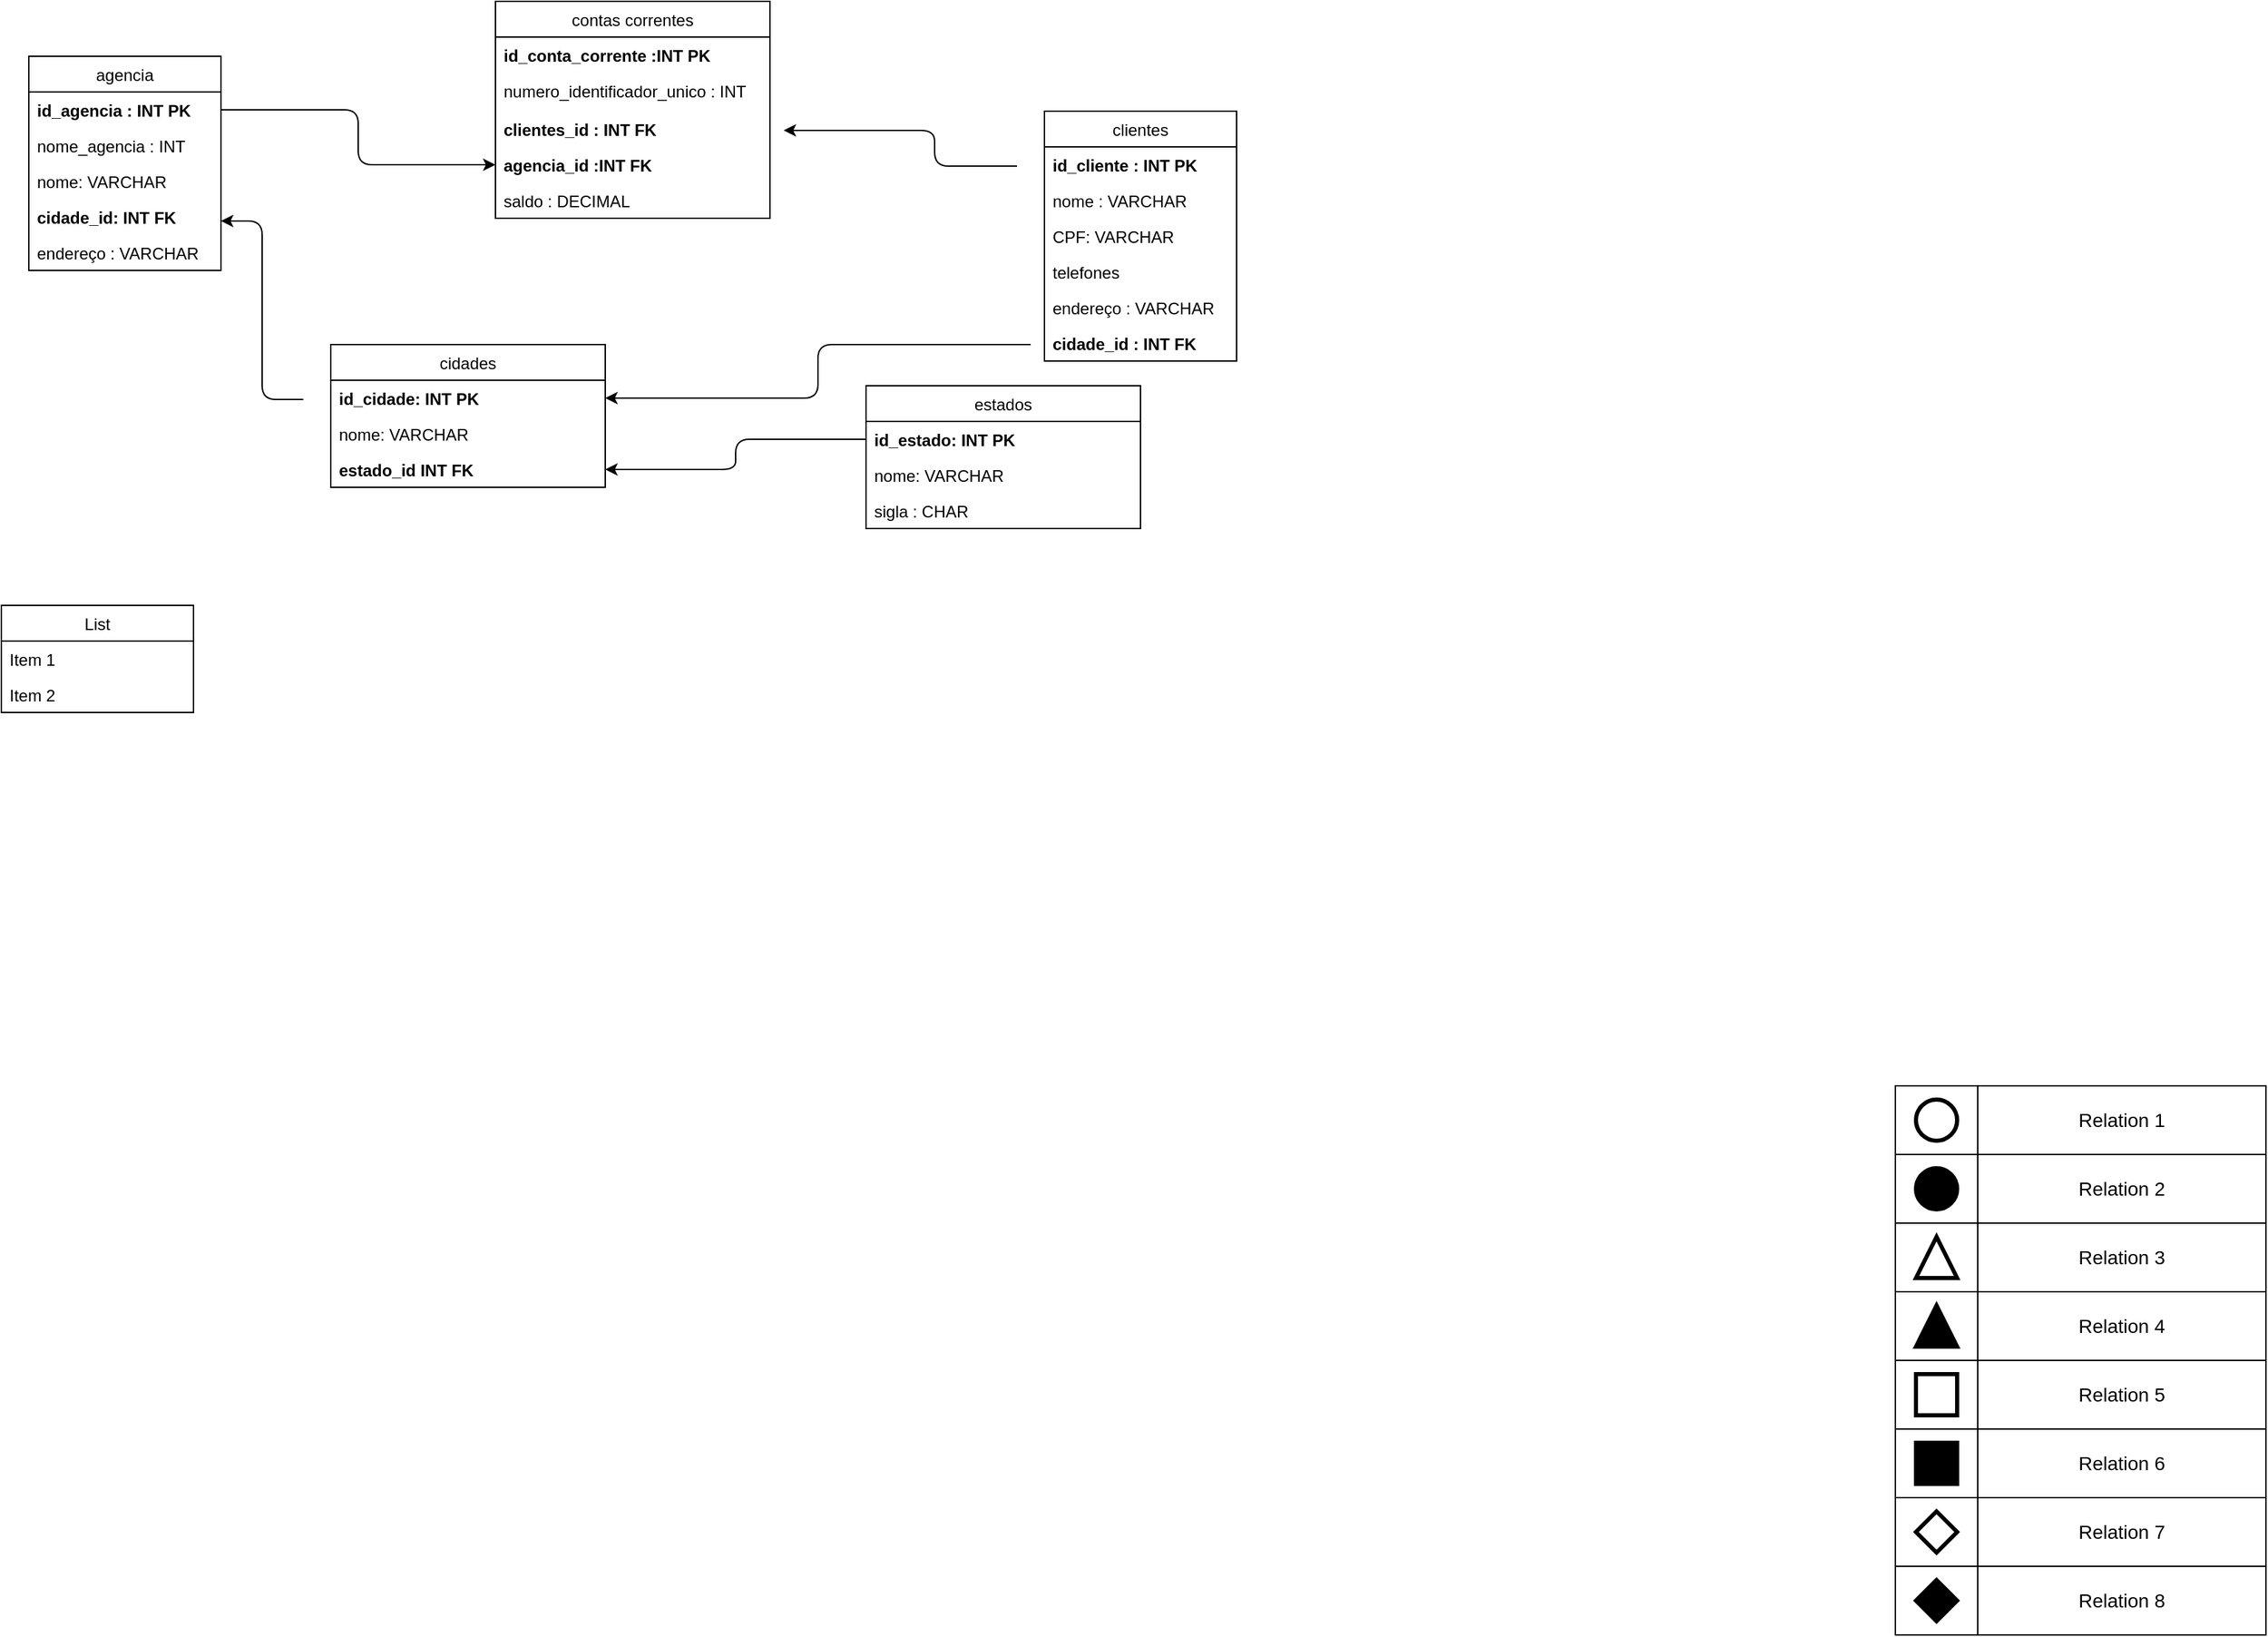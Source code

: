 <mxfile version="13.6.5" type="github">
  <diagram name="Page-1" id="bd83a815-5ea8-2e97-e5ec-87c9f400f2fa">
    <mxGraphModel dx="1093" dy="802" grid="1" gridSize="10" guides="1" tooltips="1" connect="1" arrows="1" fold="1" page="1" pageScale="1.5" pageWidth="1169" pageHeight="826" background="#ffffff" math="0" shadow="0">
      <root>
        <mxCell id="0" style=";html=1;" />
        <mxCell id="1" style=";html=1;" parent="0" />
        <mxCell id="T7fbMPj3DGJNzShOqvlL-154" value="agencia" style="swimlane;fontStyle=0;childLayout=stackLayout;horizontal=1;startSize=26;fillColor=none;horizontalStack=0;resizeParent=1;resizeParentMax=0;resizeLast=0;collapsible=1;marginBottom=0;" vertex="1" parent="1">
          <mxGeometry x="40" y="40" width="140" height="156" as="geometry" />
        </mxCell>
        <mxCell id="T7fbMPj3DGJNzShOqvlL-156" value="id_agencia : INT PK" style="text;strokeColor=none;fillColor=none;align=left;verticalAlign=top;spacingLeft=4;spacingRight=4;overflow=hidden;rotatable=0;points=[[0,0.5],[1,0.5]];portConstraint=eastwest;fontStyle=1" vertex="1" parent="T7fbMPj3DGJNzShOqvlL-154">
          <mxGeometry y="26" width="140" height="26" as="geometry" />
        </mxCell>
        <mxCell id="T7fbMPj3DGJNzShOqvlL-159" value="nome_agencia : INT&#xa;" style="text;strokeColor=none;fillColor=none;align=left;verticalAlign=top;spacingLeft=4;spacingRight=4;overflow=hidden;rotatable=0;points=[[0,0.5],[1,0.5]];portConstraint=eastwest;" vertex="1" parent="T7fbMPj3DGJNzShOqvlL-154">
          <mxGeometry y="52" width="140" height="26" as="geometry" />
        </mxCell>
        <mxCell id="T7fbMPj3DGJNzShOqvlL-161" value="nome: VARCHAR" style="text;strokeColor=none;fillColor=none;align=left;verticalAlign=top;spacingLeft=4;spacingRight=4;overflow=hidden;rotatable=0;points=[[0,0.5],[1,0.5]];portConstraint=eastwest;" vertex="1" parent="T7fbMPj3DGJNzShOqvlL-154">
          <mxGeometry y="78" width="140" height="26" as="geometry" />
        </mxCell>
        <mxCell id="T7fbMPj3DGJNzShOqvlL-160" value="cidade_id: INT FK" style="text;strokeColor=none;fillColor=none;align=left;verticalAlign=top;spacingLeft=4;spacingRight=4;overflow=hidden;rotatable=0;points=[[0,0.5],[1,0.5]];portConstraint=eastwest;fontStyle=1" vertex="1" parent="T7fbMPj3DGJNzShOqvlL-154">
          <mxGeometry y="104" width="140" height="26" as="geometry" />
        </mxCell>
        <mxCell id="T7fbMPj3DGJNzShOqvlL-155" value="endereço : VARCHAR" style="text;strokeColor=none;fillColor=none;align=left;verticalAlign=top;spacingLeft=4;spacingRight=4;overflow=hidden;rotatable=0;points=[[0,0.5],[1,0.5]];portConstraint=eastwest;" vertex="1" parent="T7fbMPj3DGJNzShOqvlL-154">
          <mxGeometry y="130" width="140" height="26" as="geometry" />
        </mxCell>
        <mxCell id="T7fbMPj3DGJNzShOqvlL-130" value="contas correntes" style="swimlane;fontStyle=0;childLayout=stackLayout;horizontal=1;startSize=26;fillColor=none;horizontalStack=0;resizeParent=1;resizeParentMax=0;resizeLast=0;collapsible=1;marginBottom=0;" vertex="1" parent="1">
          <mxGeometry x="380" width="200" height="158" as="geometry" />
        </mxCell>
        <mxCell id="T7fbMPj3DGJNzShOqvlL-131" value="id_conta_corrente :INT PK" style="text;strokeColor=none;fillColor=none;align=left;verticalAlign=top;spacingLeft=4;spacingRight=4;overflow=hidden;rotatable=0;points=[[0,0.5],[1,0.5]];portConstraint=eastwest;fontStyle=1" vertex="1" parent="T7fbMPj3DGJNzShOqvlL-130">
          <mxGeometry y="26" width="200" height="26" as="geometry" />
        </mxCell>
        <mxCell id="T7fbMPj3DGJNzShOqvlL-132" value="numero_identificador_unico : INT" style="text;strokeColor=none;fillColor=none;align=left;verticalAlign=top;spacingLeft=4;spacingRight=4;overflow=hidden;rotatable=0;points=[[0,0.5],[1,0.5]];portConstraint=eastwest;" vertex="1" parent="T7fbMPj3DGJNzShOqvlL-130">
          <mxGeometry y="52" width="200" height="28" as="geometry" />
        </mxCell>
        <mxCell id="T7fbMPj3DGJNzShOqvlL-137" value="clientes_id : INT FK" style="text;strokeColor=none;fillColor=none;align=left;verticalAlign=top;spacingLeft=4;spacingRight=4;overflow=hidden;rotatable=0;points=[[0,0.5],[1,0.5]];portConstraint=eastwest;fontStyle=1" vertex="1" parent="T7fbMPj3DGJNzShOqvlL-130">
          <mxGeometry y="80" width="200" height="26" as="geometry" />
        </mxCell>
        <mxCell id="T7fbMPj3DGJNzShOqvlL-165" value="agencia_id :INT FK" style="text;strokeColor=none;fillColor=none;align=left;verticalAlign=top;spacingLeft=4;spacingRight=4;overflow=hidden;rotatable=0;points=[[0,0.5],[1,0.5]];portConstraint=eastwest;fontStyle=1" vertex="1" parent="T7fbMPj3DGJNzShOqvlL-130">
          <mxGeometry y="106" width="200" height="26" as="geometry" />
        </mxCell>
        <mxCell id="T7fbMPj3DGJNzShOqvlL-167" value="" style="edgeStyle=elbowEdgeStyle;elbow=horizontal;endArrow=classic;html=1;" edge="1" parent="T7fbMPj3DGJNzShOqvlL-130">
          <mxGeometry width="50" height="50" relative="1" as="geometry">
            <mxPoint x="380" y="120" as="sourcePoint" />
            <mxPoint x="210" y="94" as="targetPoint" />
            <Array as="points">
              <mxPoint x="320" y="110" />
            </Array>
          </mxGeometry>
        </mxCell>
        <mxCell id="T7fbMPj3DGJNzShOqvlL-138" value="saldo : DECIMAL" style="text;strokeColor=none;fillColor=none;align=left;verticalAlign=top;spacingLeft=4;spacingRight=4;overflow=hidden;rotatable=0;points=[[0,0.5],[1,0.5]];portConstraint=eastwest;" vertex="1" parent="T7fbMPj3DGJNzShOqvlL-130">
          <mxGeometry y="132" width="200" height="26" as="geometry" />
        </mxCell>
        <mxCell id="T7fbMPj3DGJNzShOqvlL-140" value="clientes" style="swimlane;fontStyle=0;childLayout=stackLayout;horizontal=1;startSize=26;fillColor=none;horizontalStack=0;resizeParent=1;resizeParentMax=0;resizeLast=0;collapsible=1;marginBottom=0;" vertex="1" parent="1">
          <mxGeometry x="780" y="80" width="140" height="182" as="geometry" />
        </mxCell>
        <mxCell id="T7fbMPj3DGJNzShOqvlL-141" value="id_cliente : INT PK" style="text;strokeColor=none;fillColor=none;align=left;verticalAlign=top;spacingLeft=4;spacingRight=4;overflow=hidden;rotatable=0;points=[[0,0.5],[1,0.5]];portConstraint=eastwest;fontStyle=1" vertex="1" parent="T7fbMPj3DGJNzShOqvlL-140">
          <mxGeometry y="26" width="140" height="26" as="geometry" />
        </mxCell>
        <mxCell id="T7fbMPj3DGJNzShOqvlL-142" value="nome : VARCHAR" style="text;strokeColor=none;fillColor=none;align=left;verticalAlign=top;spacingLeft=4;spacingRight=4;overflow=hidden;rotatable=0;points=[[0,0.5],[1,0.5]];portConstraint=eastwest;" vertex="1" parent="T7fbMPj3DGJNzShOqvlL-140">
          <mxGeometry y="52" width="140" height="26" as="geometry" />
        </mxCell>
        <mxCell id="T7fbMPj3DGJNzShOqvlL-143" value="CPF: VARCHAR" style="text;strokeColor=none;fillColor=none;align=left;verticalAlign=top;spacingLeft=4;spacingRight=4;overflow=hidden;rotatable=0;points=[[0,0.5],[1,0.5]];portConstraint=eastwest;" vertex="1" parent="T7fbMPj3DGJNzShOqvlL-140">
          <mxGeometry y="78" width="140" height="26" as="geometry" />
        </mxCell>
        <mxCell id="T7fbMPj3DGJNzShOqvlL-139" value="telefones " style="text;strokeColor=none;fillColor=none;align=left;verticalAlign=top;spacingLeft=4;spacingRight=4;overflow=hidden;rotatable=0;points=[[0,0.5],[1,0.5]];portConstraint=eastwest;" vertex="1" parent="T7fbMPj3DGJNzShOqvlL-140">
          <mxGeometry y="104" width="140" height="26" as="geometry" />
        </mxCell>
        <mxCell id="T7fbMPj3DGJNzShOqvlL-145" value="endereço : VARCHAR" style="text;strokeColor=none;fillColor=none;align=left;verticalAlign=top;spacingLeft=4;spacingRight=4;overflow=hidden;rotatable=0;points=[[0,0.5],[1,0.5]];portConstraint=eastwest;" vertex="1" parent="T7fbMPj3DGJNzShOqvlL-140">
          <mxGeometry y="130" width="140" height="26" as="geometry" />
        </mxCell>
        <mxCell id="T7fbMPj3DGJNzShOqvlL-172" value="cidade_id : INT FK" style="text;strokeColor=none;fillColor=none;align=left;verticalAlign=top;spacingLeft=4;spacingRight=4;overflow=hidden;rotatable=0;points=[[0,0.5],[1,0.5]];portConstraint=eastwest;fontStyle=1" vertex="1" parent="T7fbMPj3DGJNzShOqvlL-140">
          <mxGeometry y="156" width="140" height="26" as="geometry" />
        </mxCell>
        <mxCell id="T7fbMPj3DGJNzShOqvlL-123" value="estados" style="swimlane;fontStyle=0;childLayout=stackLayout;horizontal=1;startSize=26;fillColor=none;horizontalStack=0;resizeParent=1;resizeParentMax=0;resizeLast=0;collapsible=1;marginBottom=0;" vertex="1" parent="1">
          <mxGeometry x="650" y="280" width="200" height="104" as="geometry" />
        </mxCell>
        <mxCell id="T7fbMPj3DGJNzShOqvlL-124" value="id_estado: INT PK" style="text;strokeColor=none;fillColor=none;align=left;verticalAlign=top;spacingLeft=4;spacingRight=4;overflow=hidden;rotatable=0;points=[[0,0.5],[1,0.5]];portConstraint=eastwest;fontStyle=1" vertex="1" parent="T7fbMPj3DGJNzShOqvlL-123">
          <mxGeometry y="26" width="200" height="26" as="geometry" />
        </mxCell>
        <mxCell id="T7fbMPj3DGJNzShOqvlL-125" value="nome: VARCHAR" style="text;strokeColor=none;fillColor=none;align=left;verticalAlign=top;spacingLeft=4;spacingRight=4;overflow=hidden;rotatable=0;points=[[0,0.5],[1,0.5]];portConstraint=eastwest;" vertex="1" parent="T7fbMPj3DGJNzShOqvlL-123">
          <mxGeometry y="52" width="200" height="26" as="geometry" />
        </mxCell>
        <mxCell id="T7fbMPj3DGJNzShOqvlL-128" value="sigla : CHAR" style="text;strokeColor=none;fillColor=none;align=left;verticalAlign=top;spacingLeft=4;spacingRight=4;overflow=hidden;rotatable=0;points=[[0,0.5],[1,0.5]];portConstraint=eastwest;" vertex="1" parent="T7fbMPj3DGJNzShOqvlL-123">
          <mxGeometry y="78" width="200" height="26" as="geometry" />
        </mxCell>
        <mxCell id="1516e18e63f93b96-4" value="" style="whiteSpace=wrap;html=1;rounded=0;shadow=0;strokeWidth=1;fontSize=14" parent="1" vertex="1">
          <mxGeometry x="1400" y="1140" width="60" height="50" as="geometry" />
        </mxCell>
        <mxCell id="1516e18e63f93b96-5" value="Relation 8" style="whiteSpace=wrap;html=1;rounded=0;shadow=0;strokeWidth=1;fontSize=14" parent="1" vertex="1">
          <mxGeometry x="1460" y="1140" width="210" height="50" as="geometry" />
        </mxCell>
        <mxCell id="1516e18e63f93b96-12" value="" style="rhombus;whiteSpace=wrap;html=1;rounded=0;shadow=0;strokeWidth=3;fillColor=#000000;fontSize=14" parent="1" vertex="1">
          <mxGeometry x="1415" y="1150" width="30" height="30" as="geometry" />
        </mxCell>
        <mxCell id="1516e18e63f93b96-14" value="" style="whiteSpace=wrap;html=1;rounded=0;shadow=0;strokeWidth=1;fontSize=14" parent="1" vertex="1">
          <mxGeometry x="1400" y="1090" width="60" height="50" as="geometry" />
        </mxCell>
        <mxCell id="1516e18e63f93b96-15" value="Relation 7" style="whiteSpace=wrap;html=1;rounded=0;shadow=0;strokeWidth=1;fontSize=14" parent="1" vertex="1">
          <mxGeometry x="1460" y="1090" width="210" height="50" as="geometry" />
        </mxCell>
        <mxCell id="1516e18e63f93b96-18" value="" style="whiteSpace=wrap;html=1;rounded=0;shadow=0;strokeWidth=1;fontSize=14" parent="1" vertex="1">
          <mxGeometry x="1400" y="1040" width="60" height="50" as="geometry" />
        </mxCell>
        <mxCell id="1516e18e63f93b96-19" value="Relation 6" style="whiteSpace=wrap;html=1;rounded=0;shadow=0;strokeWidth=1;fontSize=14" parent="1" vertex="1">
          <mxGeometry x="1460" y="1040" width="210" height="50" as="geometry" />
        </mxCell>
        <mxCell id="1516e18e63f93b96-20" value="" style="whiteSpace=wrap;html=1;rounded=0;shadow=0;strokeWidth=1;fontSize=14" parent="1" vertex="1">
          <mxGeometry x="1400" y="990" width="60" height="50" as="geometry" />
        </mxCell>
        <mxCell id="1516e18e63f93b96-21" value="Relation 5" style="whiteSpace=wrap;html=1;rounded=0;shadow=0;strokeWidth=1;fontSize=14" parent="1" vertex="1">
          <mxGeometry x="1460" y="990" width="210" height="50" as="geometry" />
        </mxCell>
        <mxCell id="1516e18e63f93b96-22" value="" style="whiteSpace=wrap;html=1;rounded=0;shadow=0;strokeWidth=1;fontSize=14" parent="1" vertex="1">
          <mxGeometry x="1400" y="940" width="60" height="50" as="geometry" />
        </mxCell>
        <mxCell id="1516e18e63f93b96-23" value="Relation 4" style="whiteSpace=wrap;html=1;rounded=0;shadow=0;strokeWidth=1;fontSize=14" parent="1" vertex="1">
          <mxGeometry x="1460" y="940" width="210" height="50" as="geometry" />
        </mxCell>
        <mxCell id="1516e18e63f93b96-24" value="" style="whiteSpace=wrap;html=1;rounded=0;shadow=0;strokeWidth=1;fontSize=14" parent="1" vertex="1">
          <mxGeometry x="1400" y="890" width="60" height="50" as="geometry" />
        </mxCell>
        <mxCell id="1516e18e63f93b96-25" value="Relation 3" style="whiteSpace=wrap;html=1;rounded=0;shadow=0;strokeWidth=1;fontSize=14" parent="1" vertex="1">
          <mxGeometry x="1460" y="890" width="210" height="50" as="geometry" />
        </mxCell>
        <mxCell id="1516e18e63f93b96-26" value="" style="whiteSpace=wrap;html=1;rounded=0;shadow=0;strokeWidth=1;fontSize=14" parent="1" vertex="1">
          <mxGeometry x="1400" y="840" width="60" height="50" as="geometry" />
        </mxCell>
        <mxCell id="1516e18e63f93b96-27" value="Relation 2" style="whiteSpace=wrap;html=1;rounded=0;shadow=0;strokeWidth=1;fontSize=14" parent="1" vertex="1">
          <mxGeometry x="1460" y="840" width="210" height="50" as="geometry" />
        </mxCell>
        <mxCell id="1516e18e63f93b96-28" value="" style="whiteSpace=wrap;html=1;rounded=0;shadow=0;strokeWidth=1;fontSize=14" parent="1" vertex="1">
          <mxGeometry x="1400" y="790" width="60" height="50" as="geometry" />
        </mxCell>
        <mxCell id="1516e18e63f93b96-29" value="Relation 1" style="whiteSpace=wrap;html=1;rounded=0;shadow=0;strokeWidth=1;fontSize=14" parent="1" vertex="1">
          <mxGeometry x="1460" y="790" width="210" height="50" as="geometry" />
        </mxCell>
        <mxCell id="1516e18e63f93b96-6" value="" style="ellipse;whiteSpace=wrap;html=1;rounded=0;shadow=0;strokeWidth=3;fontSize=14" parent="1" vertex="1">
          <mxGeometry x="1415" y="800" width="30" height="30" as="geometry" />
        </mxCell>
        <mxCell id="1516e18e63f93b96-7" value="" style="ellipse;whiteSpace=wrap;html=1;rounded=0;shadow=0;strokeWidth=3;fontSize=14;fillColor=#000000;" parent="1" vertex="1">
          <mxGeometry x="1415" y="850" width="30" height="30" as="geometry" />
        </mxCell>
        <mxCell id="1516e18e63f93b96-8" value="" style="triangle;whiteSpace=wrap;html=1;rounded=0;shadow=0;strokeWidth=3;fillColor=#000000;fontSize=14;direction=north;" parent="1" vertex="1">
          <mxGeometry x="1415" y="950" width="30" height="30" as="geometry" />
        </mxCell>
        <mxCell id="1516e18e63f93b96-9" value="" style="triangle;whiteSpace=wrap;html=1;rounded=0;shadow=0;strokeWidth=3;fontSize=14;direction=north;" parent="1" vertex="1">
          <mxGeometry x="1415" y="900" width="30" height="30" as="geometry" />
        </mxCell>
        <mxCell id="1516e18e63f93b96-10" value="" style="whiteSpace=wrap;html=1;rounded=0;shadow=0;strokeWidth=3;fontSize=14" parent="1" vertex="1">
          <mxGeometry x="1415" y="1000" width="30" height="30" as="geometry" />
        </mxCell>
        <mxCell id="1516e18e63f93b96-11" value="" style="whiteSpace=wrap;html=1;rounded=0;shadow=0;strokeWidth=3;fillColor=#000000;fontSize=14" parent="1" vertex="1">
          <mxGeometry x="1415" y="1050" width="30" height="30" as="geometry" />
        </mxCell>
        <mxCell id="1516e18e63f93b96-13" value="" style="rhombus;whiteSpace=wrap;html=1;rounded=0;shadow=0;strokeWidth=3;fontSize=14" parent="1" vertex="1">
          <mxGeometry x="1415" y="1100" width="30" height="30" as="geometry" />
        </mxCell>
        <mxCell id="T7fbMPj3DGJNzShOqvlL-99" value="cidades" style="swimlane;fontStyle=0;childLayout=stackLayout;horizontal=1;startSize=26;fillColor=none;horizontalStack=0;resizeParent=1;resizeParentMax=0;resizeLast=0;collapsible=1;marginBottom=0;" vertex="1" parent="1">
          <mxGeometry x="260" y="250" width="200" height="104" as="geometry" />
        </mxCell>
        <mxCell id="T7fbMPj3DGJNzShOqvlL-100" value="id_cidade: INT PK" style="text;strokeColor=none;fillColor=none;align=left;verticalAlign=top;spacingLeft=4;spacingRight=4;overflow=hidden;rotatable=0;points=[[0,0.5],[1,0.5]];portConstraint=eastwest;fontStyle=1" vertex="1" parent="T7fbMPj3DGJNzShOqvlL-99">
          <mxGeometry y="26" width="200" height="26" as="geometry" />
        </mxCell>
        <mxCell id="T7fbMPj3DGJNzShOqvlL-101" value="nome: VARCHAR" style="text;strokeColor=none;fillColor=none;align=left;verticalAlign=top;spacingLeft=4;spacingRight=4;overflow=hidden;rotatable=0;points=[[0,0.5],[1,0.5]];portConstraint=eastwest;" vertex="1" parent="T7fbMPj3DGJNzShOqvlL-99">
          <mxGeometry y="52" width="200" height="26" as="geometry" />
        </mxCell>
        <mxCell id="T7fbMPj3DGJNzShOqvlL-133" value="estado_id INT FK" style="text;strokeColor=none;fillColor=none;align=left;verticalAlign=top;spacingLeft=4;spacingRight=4;overflow=hidden;rotatable=0;points=[[0,0.5],[1,0.5]];portConstraint=eastwest;fontStyle=1" vertex="1" parent="T7fbMPj3DGJNzShOqvlL-99">
          <mxGeometry y="78" width="200" height="26" as="geometry" />
        </mxCell>
        <mxCell id="T7fbMPj3DGJNzShOqvlL-153" value="" style="edgeStyle=elbowEdgeStyle;elbow=horizontal;endArrow=classic;html=1;" edge="1" parent="1">
          <mxGeometry width="50" height="50" relative="1" as="geometry">
            <mxPoint x="240" y="290" as="sourcePoint" />
            <mxPoint x="180" y="160" as="targetPoint" />
          </mxGeometry>
        </mxCell>
        <mxCell id="T7fbMPj3DGJNzShOqvlL-166" value="" style="edgeStyle=elbowEdgeStyle;elbow=horizontal;endArrow=classic;html=1;exitX=1;exitY=0.5;exitDx=0;exitDy=0;entryX=0;entryY=0.5;entryDx=0;entryDy=0;" edge="1" parent="1" source="T7fbMPj3DGJNzShOqvlL-156" target="T7fbMPj3DGJNzShOqvlL-165">
          <mxGeometry width="50" height="50" relative="1" as="geometry">
            <mxPoint x="200" y="80" as="sourcePoint" />
            <mxPoint x="370" y="120" as="targetPoint" />
          </mxGeometry>
        </mxCell>
        <mxCell id="T7fbMPj3DGJNzShOqvlL-168" value="" style="edgeStyle=elbowEdgeStyle;elbow=horizontal;endArrow=classic;html=1;exitX=0;exitY=0.5;exitDx=0;exitDy=0;entryX=1;entryY=0.5;entryDx=0;entryDy=0;" edge="1" parent="1" source="T7fbMPj3DGJNzShOqvlL-124" target="T7fbMPj3DGJNzShOqvlL-133">
          <mxGeometry width="50" height="50" relative="1" as="geometry">
            <mxPoint x="620" y="320" as="sourcePoint" />
            <mxPoint x="490" y="340" as="targetPoint" />
          </mxGeometry>
        </mxCell>
        <mxCell id="T7fbMPj3DGJNzShOqvlL-169" value="List" style="swimlane;fontStyle=0;childLayout=stackLayout;horizontal=1;startSize=26;fillColor=none;horizontalStack=0;resizeParent=1;resizeParentMax=0;resizeLast=0;collapsible=1;marginBottom=0;" vertex="1" parent="1">
          <mxGeometry x="20" y="440" width="140" height="78" as="geometry" />
        </mxCell>
        <mxCell id="T7fbMPj3DGJNzShOqvlL-170" value="Item 1" style="text;strokeColor=none;fillColor=none;align=left;verticalAlign=top;spacingLeft=4;spacingRight=4;overflow=hidden;rotatable=0;points=[[0,0.5],[1,0.5]];portConstraint=eastwest;" vertex="1" parent="T7fbMPj3DGJNzShOqvlL-169">
          <mxGeometry y="26" width="140" height="26" as="geometry" />
        </mxCell>
        <mxCell id="T7fbMPj3DGJNzShOqvlL-171" value="Item 2" style="text;strokeColor=none;fillColor=none;align=left;verticalAlign=top;spacingLeft=4;spacingRight=4;overflow=hidden;rotatable=0;points=[[0,0.5],[1,0.5]];portConstraint=eastwest;" vertex="1" parent="T7fbMPj3DGJNzShOqvlL-169">
          <mxGeometry y="52" width="140" height="26" as="geometry" />
        </mxCell>
        <mxCell id="T7fbMPj3DGJNzShOqvlL-173" value="" style="edgeStyle=elbowEdgeStyle;elbow=horizontal;endArrow=classic;html=1;entryX=1;entryY=0.5;entryDx=0;entryDy=0;" edge="1" parent="1" target="T7fbMPj3DGJNzShOqvlL-100">
          <mxGeometry width="50" height="50" relative="1" as="geometry">
            <mxPoint x="770" y="250" as="sourcePoint" />
            <mxPoint x="620" y="200" as="targetPoint" />
          </mxGeometry>
        </mxCell>
      </root>
    </mxGraphModel>
  </diagram>
</mxfile>
